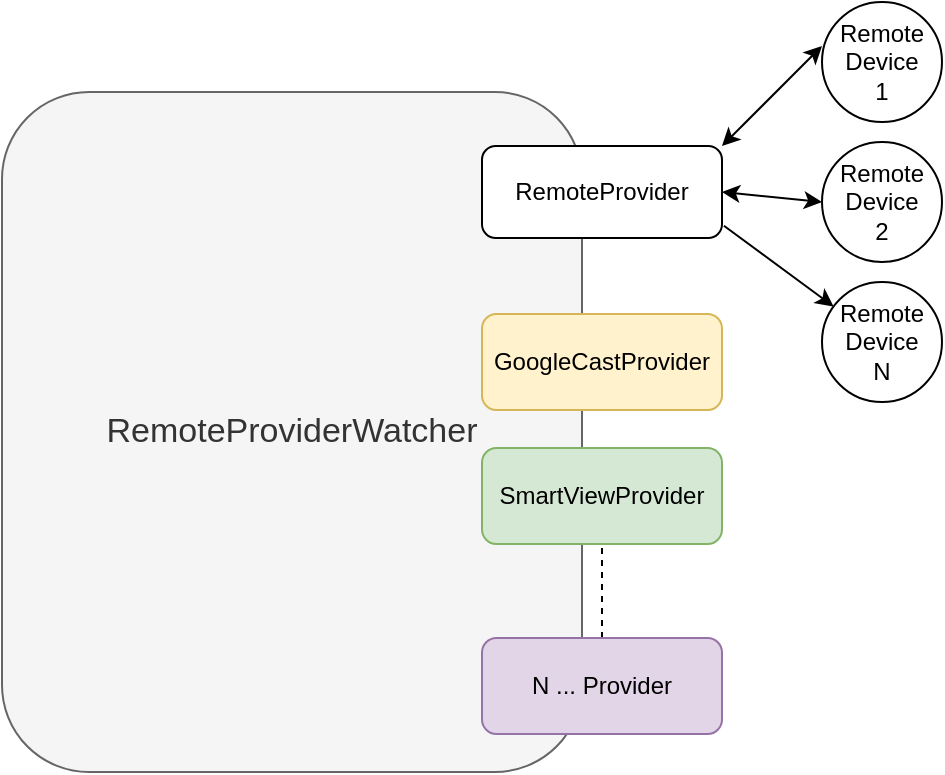 <mxfile version="11.3.1" type="github" pages="1"><diagram id="5k-9Hysrb3V9JC0Twrbt" name="Page-1"><mxGraphModel dx="1186" dy="773" grid="1" gridSize="10" guides="1" tooltips="1" connect="1" arrows="1" fold="1" page="1" pageScale="1" pageWidth="827" pageHeight="1169" math="0" shadow="0"><root><mxCell id="0"/><mxCell id="1" parent="0"/><mxCell id="oe0g6pzQUvVAoqfX6xb2-1" value="&lt;font style=&quot;font-size: 17px&quot;&gt;RemoteProviderWatcher&lt;/font&gt;" style="rounded=1;whiteSpace=wrap;html=1;fillColor=#f5f5f5;strokeColor=#666666;fontColor=#333333;" vertex="1" parent="1"><mxGeometry x="200" y="190" width="290" height="340" as="geometry"/></mxCell><mxCell id="oe0g6pzQUvVAoqfX6xb2-3" value="RemoteProvider" style="rounded=1;whiteSpace=wrap;html=1;" vertex="1" parent="1"><mxGeometry x="440" y="217" width="120" height="46" as="geometry"/></mxCell><mxCell id="oe0g6pzQUvVAoqfX6xb2-4" value="GoogleCastProvider" style="rounded=1;whiteSpace=wrap;html=1;fillColor=#fff2cc;strokeColor=#d6b656;" vertex="1" parent="1"><mxGeometry x="440" y="301" width="120" height="48" as="geometry"/></mxCell><mxCell id="oe0g6pzQUvVAoqfX6xb2-5" value="Remote&lt;br&gt;Device&lt;br&gt;1" style="ellipse;whiteSpace=wrap;html=1;" vertex="1" parent="1"><mxGeometry x="610" y="145" width="60" height="60" as="geometry"/></mxCell><mxCell id="oe0g6pzQUvVAoqfX6xb2-6" value="&lt;span style=&quot;white-space: normal&quot;&gt;Remote&lt;/span&gt;&lt;br style=&quot;white-space: normal&quot;&gt;&lt;span style=&quot;white-space: normal&quot;&gt;Device&lt;/span&gt;&lt;br style=&quot;white-space: normal&quot;&gt;2" style="ellipse;whiteSpace=wrap;html=1;" vertex="1" parent="1"><mxGeometry x="610" y="215" width="60" height="60" as="geometry"/></mxCell><mxCell id="oe0g6pzQUvVAoqfX6xb2-7" value="&lt;span style=&quot;white-space: normal&quot;&gt;Remote&lt;/span&gt;&lt;br style=&quot;white-space: normal&quot;&gt;&lt;span style=&quot;white-space: normal&quot;&gt;Device&lt;/span&gt;&lt;br style=&quot;white-space: normal&quot;&gt;N" style="ellipse;whiteSpace=wrap;html=1;" vertex="1" parent="1"><mxGeometry x="610" y="285" width="60" height="60" as="geometry"/></mxCell><mxCell id="oe0g6pzQUvVAoqfX6xb2-8" value="" style="endArrow=classic;startArrow=classic;html=1;" edge="1" parent="1"><mxGeometry width="50" height="50" relative="1" as="geometry"><mxPoint x="560" y="217" as="sourcePoint"/><mxPoint x="610" y="167" as="targetPoint"/></mxGeometry></mxCell><mxCell id="oe0g6pzQUvVAoqfX6xb2-10" value="" style="endArrow=classic;startArrow=classic;html=1;entryX=0;entryY=0.5;entryDx=0;entryDy=0;exitX=1;exitY=0.5;exitDx=0;exitDy=0;" edge="1" parent="1" source="oe0g6pzQUvVAoqfX6xb2-3" target="oe0g6pzQUvVAoqfX6xb2-6"><mxGeometry width="50" height="50" relative="1" as="geometry"><mxPoint x="560" y="270" as="sourcePoint"/><mxPoint x="610" y="220" as="targetPoint"/></mxGeometry></mxCell><mxCell id="oe0g6pzQUvVAoqfX6xb2-11" value="" style="endArrow=classic;html=1;exitX=1.008;exitY=0.867;exitDx=0;exitDy=0;exitPerimeter=0;" edge="1" parent="1" source="oe0g6pzQUvVAoqfX6xb2-3" target="oe0g6pzQUvVAoqfX6xb2-7"><mxGeometry width="50" height="50" relative="1" as="geometry"><mxPoint x="560" y="315" as="sourcePoint"/><mxPoint x="610" y="267" as="targetPoint"/></mxGeometry></mxCell><mxCell id="oe0g6pzQUvVAoqfX6xb2-14" value="SmartViewProvider" style="rounded=1;whiteSpace=wrap;html=1;fillColor=#d5e8d4;strokeColor=#82b366;" vertex="1" parent="1"><mxGeometry x="440" y="368" width="120" height="48" as="geometry"/></mxCell><mxCell id="oe0g6pzQUvVAoqfX6xb2-16" value="" style="endArrow=none;dashed=1;html=1;" edge="1" parent="1" source="oe0g6pzQUvVAoqfX6xb2-18" target="oe0g6pzQUvVAoqfX6xb2-14"><mxGeometry width="50" height="50" relative="1" as="geometry"><mxPoint x="475" y="466" as="sourcePoint"/><mxPoint x="525" y="416" as="targetPoint"/></mxGeometry></mxCell><mxCell id="oe0g6pzQUvVAoqfX6xb2-18" value="N ... Provider" style="rounded=1;whiteSpace=wrap;html=1;fillColor=#e1d5e7;strokeColor=#9673a6;" vertex="1" parent="1"><mxGeometry x="440" y="463" width="120" height="48" as="geometry"/></mxCell></root></mxGraphModel></diagram></mxfile>